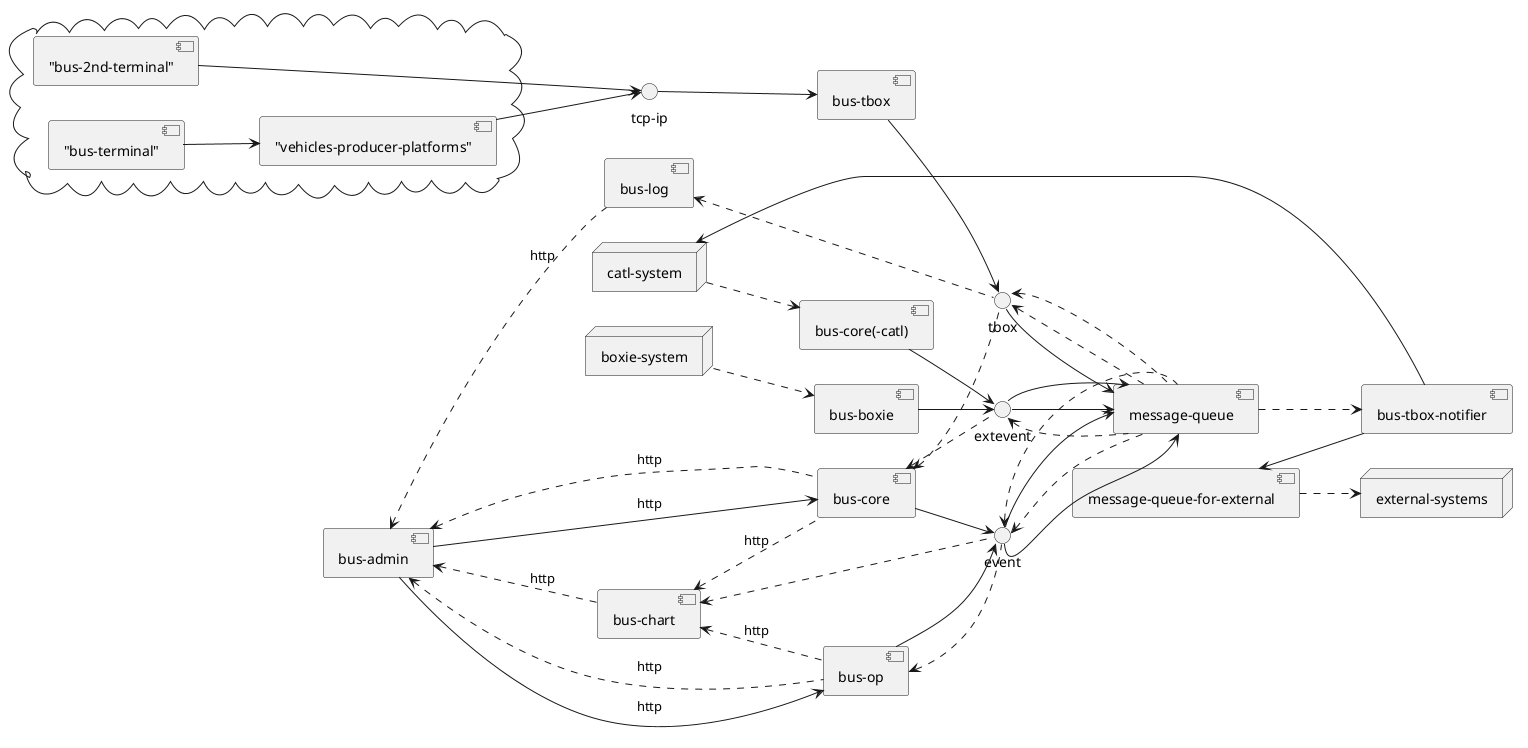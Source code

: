 @startuml

left to right direction

component "message-queue" as mq

component "bus-tbox" as bustbox

interface "tcp-ip" as tcpip
tcpip --> bustbox

cloud {
    ["bus-2nd-terminal"] --> tcpip
    ["vehicles-producer-platforms"] --> tcpip
    ["bus-terminal"] --> ["vehicles-producer-platforms"]
}

interface "tbox" as tbox

bustbox --> tbox
tbox --> mq

component "bus-core" as buscore
buscore <.. tbox
tbox <.. mq

interface "extevent" as extevent
buscore <.. extevent
extevent <.. mq

interface "event" as event
buscore --> event
event --> mq

component "bus-op" as busop
busop <.. event
event <.. mq
busop --> event
event --> mq

component "bus-log" as buslog
buslog <.. tbox
tbox <.. mq

component "bus-chart" as buschart
buschart <.. event
event <.. mq

buschart <..buscore : http
buschart <..busop : http

component "bus-boxie" as busboxie
busboxie --> extevent
extevent --> mq

component "bus-core(-catl)" as buscatl
buscatl --> extevent
extevent --> mq

node "catl-system" as catlsys
catlsys ..> buscatl

node "boxie-system" as boxiesys
boxiesys ..> busboxie

component "bus-admin" as busadmin
busadmin <.. buscore : http
busadmin --> buscore : http
busadmin <.. busop : http
busadmin --> busop : http
busadmin <.. buslog : http
busadmin <.. buschart : http

component "bus-tbox-notifier" as bustboxnotifier

component "message-queue-for-external" as extmq
mq ..> bustboxnotifier
extmq <-- bustboxnotifier
catlsys <-- bustboxnotifier

node "external-systems" as extsys
extmq ..> extsys

@enduml
